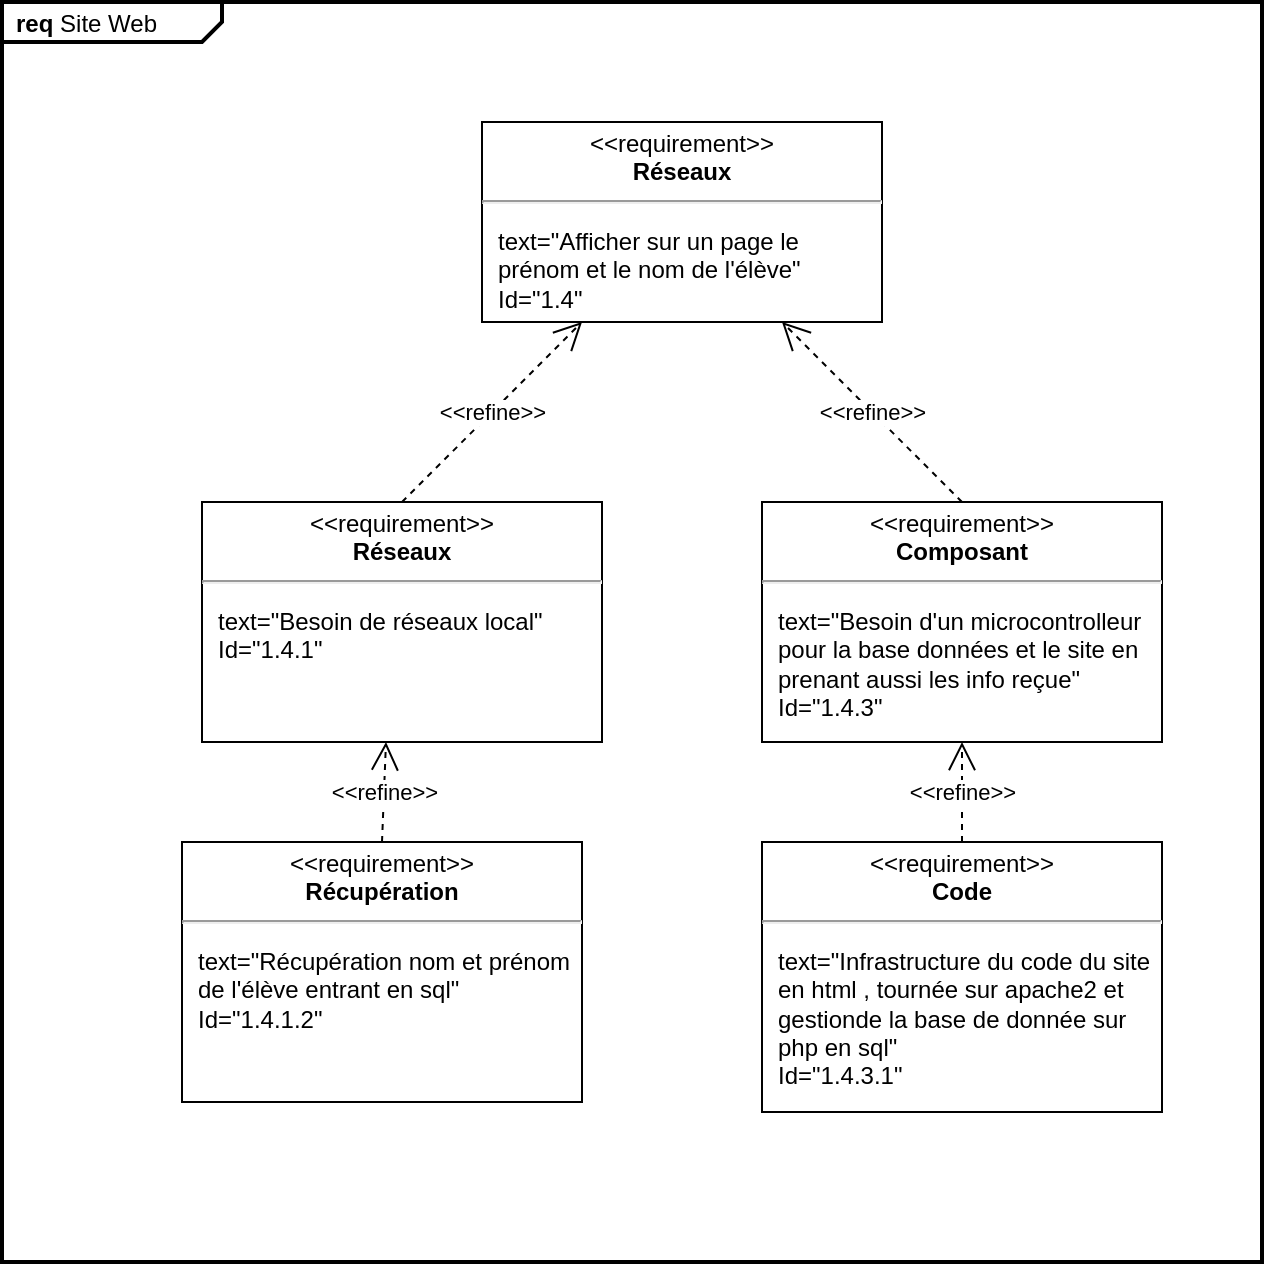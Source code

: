 <mxfile version="21.1.2" type="github">
  <diagram id="C5RBs43oDa-KdzZeNtuy" name="Page-1">
    <mxGraphModel dx="1377" dy="796" grid="1" gridSize="10" guides="1" tooltips="1" connect="1" arrows="1" fold="1" page="1" pageScale="1" pageWidth="583" pageHeight="827" math="0" shadow="0">
      <root>
        <mxCell id="WIyWlLk6GJQsqaUBKTNV-0" />
        <mxCell id="WIyWlLk6GJQsqaUBKTNV-1" parent="WIyWlLk6GJQsqaUBKTNV-0" />
        <mxCell id="BsSsryiCk5DZRYz1GBhs-5" value="&lt;p style=&quot;margin:0px;margin-top:4px;margin-left:7px;text-align:left;&quot;&gt;&lt;b&gt;req&lt;/b&gt;&amp;nbsp;Site Web&lt;/p&gt;" style="html=1;shape=mxgraph.sysml.package;overflow=fill;labelX=110;strokeWidth=2;align=center;" parent="WIyWlLk6GJQsqaUBKTNV-1" vertex="1">
          <mxGeometry x="292" y="70" width="630" height="630" as="geometry" />
        </mxCell>
        <mxCell id="GaJeN53Z4AxEjJQTAGhH-0" value="&lt;p style=&quot;margin:0px;margin-top:4px;text-align:center;&quot;&gt;&amp;lt;&amp;lt;requirement&amp;gt;&amp;gt;&lt;br&gt;&lt;b&gt;Réseaux&lt;/b&gt;&lt;/p&gt;&lt;hr&gt;&lt;p&gt;&lt;/p&gt;&lt;p style=&quot;margin:0px;margin-left:8px;text-align:left;&quot;&gt;text=&quot;Besoin de réseaux local&quot;&lt;br&gt;Id=&quot;1.4.&lt;span style=&quot;background-color: initial;&quot;&gt;1&quot;&lt;/span&gt;&lt;/p&gt;" style="shape=rect;overflow=fill;html=1;whiteSpace=wrap;align=center;" parent="WIyWlLk6GJQsqaUBKTNV-1" vertex="1">
          <mxGeometry x="392" y="320" width="200" height="120" as="geometry" />
        </mxCell>
        <mxCell id="GaJeN53Z4AxEjJQTAGhH-7" value="&lt;p style=&quot;margin:0px;margin-top:4px;text-align:center;&quot;&gt;&amp;lt;&amp;lt;requirement&amp;gt;&amp;gt;&lt;br&gt;&lt;b&gt;Réseaux&lt;/b&gt;&lt;/p&gt;&lt;hr&gt;&lt;p&gt;&lt;/p&gt;&lt;p style=&quot;margin:0px;margin-left:8px;text-align:left;&quot;&gt;text=&quot;Afficher sur un page le prénom et le nom de l&#39;élève&lt;span style=&quot;background-color: initial;&quot;&gt;&quot;&lt;/span&gt;&lt;/p&gt;&lt;p style=&quot;margin:0px;margin-left:8px;text-align:left;&quot;&gt;Id=&quot;1.4&lt;span style=&quot;background-color: initial;&quot;&gt;&quot;&lt;/span&gt;&lt;/p&gt;" style="shape=rect;overflow=fill;html=1;whiteSpace=wrap;align=center;" parent="WIyWlLk6GJQsqaUBKTNV-1" vertex="1">
          <mxGeometry x="532" y="130" width="200" height="100" as="geometry" />
        </mxCell>
        <mxCell id="GaJeN53Z4AxEjJQTAGhH-8" value="&lt;p style=&quot;margin:0px;margin-top:4px;text-align:center;&quot;&gt;&amp;lt;&amp;lt;requirement&amp;gt;&amp;gt;&lt;br&gt;&lt;b&gt;Récupération&lt;/b&gt;&lt;/p&gt;&lt;hr&gt;&lt;p&gt;&lt;/p&gt;&lt;p style=&quot;margin:0px;margin-left:8px;text-align:left;&quot;&gt;text=&quot;Récupération nom et prénom de l&#39;élève entrant en sql&quot;&lt;br&gt;Id=&quot;1.4.1.2&lt;span style=&quot;background-color: initial;&quot;&gt;&quot;&lt;/span&gt;&lt;/p&gt;" style="shape=rect;overflow=fill;html=1;whiteSpace=wrap;align=center;" parent="WIyWlLk6GJQsqaUBKTNV-1" vertex="1">
          <mxGeometry x="382" y="490" width="200" height="130" as="geometry" />
        </mxCell>
        <mxCell id="GaJeN53Z4AxEjJQTAGhH-11" value="&amp;lt;&amp;lt;refine&amp;gt;&amp;gt;" style="endArrow=open;edgeStyle=none;endSize=12;dashed=1;html=1;rounded=0;entryX=0.46;entryY=1;entryDx=0;entryDy=0;exitX=0.5;exitY=0;exitDx=0;exitDy=0;entryPerimeter=0;" parent="WIyWlLk6GJQsqaUBKTNV-1" source="GaJeN53Z4AxEjJQTAGhH-8" target="GaJeN53Z4AxEjJQTAGhH-0" edge="1">
          <mxGeometry relative="1" as="geometry">
            <mxPoint x="582" y="430" as="sourcePoint" />
            <mxPoint x="702" y="430" as="targetPoint" />
          </mxGeometry>
        </mxCell>
        <mxCell id="GaJeN53Z4AxEjJQTAGhH-13" value="&amp;lt;&amp;lt;refine&amp;gt;&amp;gt;" style="endArrow=open;edgeStyle=none;endSize=12;dashed=1;html=1;rounded=0;entryX=0.25;entryY=1;entryDx=0;entryDy=0;exitX=0.5;exitY=0;exitDx=0;exitDy=0;" parent="WIyWlLk6GJQsqaUBKTNV-1" source="GaJeN53Z4AxEjJQTAGhH-0" target="GaJeN53Z4AxEjJQTAGhH-7" edge="1">
          <mxGeometry relative="1" as="geometry">
            <mxPoint x="472" y="495" as="sourcePoint" />
            <mxPoint x="382" y="440" as="targetPoint" />
          </mxGeometry>
        </mxCell>
        <mxCell id="BsSsryiCk5DZRYz1GBhs-0" value="&lt;p style=&quot;margin:0px;margin-top:4px;text-align:center;&quot;&gt;&amp;lt;&amp;lt;requirement&amp;gt;&amp;gt;&lt;br&gt;&lt;b&gt;Code&lt;/b&gt;&lt;/p&gt;&lt;hr&gt;&lt;p&gt;&lt;/p&gt;&lt;p style=&quot;margin:0px;margin-left:8px;text-align:left;&quot;&gt;text=&quot;Infrastructure du code du site en html , tournée sur apache2 et gestionde la base de donnée sur php en sql&quot;&lt;br&gt;Id=&quot;1.4.3.1&lt;span style=&quot;background-color: initial;&quot;&gt;&quot;&lt;/span&gt;&lt;/p&gt;" style="shape=rect;overflow=fill;html=1;whiteSpace=wrap;align=center;" parent="WIyWlLk6GJQsqaUBKTNV-1" vertex="1">
          <mxGeometry x="672" y="490" width="200" height="135" as="geometry" />
        </mxCell>
        <mxCell id="BsSsryiCk5DZRYz1GBhs-3" value="&amp;lt;&amp;lt;refine&amp;gt;&amp;gt;" style="endArrow=open;edgeStyle=none;endSize=12;dashed=1;html=1;rounded=0;entryX=0.75;entryY=1;entryDx=0;entryDy=0;exitX=0.5;exitY=0;exitDx=0;exitDy=0;" parent="WIyWlLk6GJQsqaUBKTNV-1" source="rFErmSGiUq5VpY5qz9YR-0" target="GaJeN53Z4AxEjJQTAGhH-7" edge="1">
          <mxGeometry relative="1" as="geometry">
            <mxPoint x="1032" y="260" as="sourcePoint" />
            <mxPoint x="1032" y="110" as="targetPoint" />
          </mxGeometry>
        </mxCell>
        <mxCell id="rFErmSGiUq5VpY5qz9YR-0" value="&lt;p style=&quot;margin:0px;margin-top:4px;text-align:center;&quot;&gt;&amp;lt;&amp;lt;requirement&amp;gt;&amp;gt;&lt;br&gt;&lt;b&gt;Composant&lt;/b&gt;&lt;/p&gt;&lt;hr&gt;&lt;p&gt;&lt;/p&gt;&lt;p style=&quot;margin:0px;margin-left:8px;text-align:left;&quot;&gt;text=&quot;Besoin d&#39;un microcontrolleur pour la base données et le site en prenant aussi les info reçue&quot;&lt;br&gt;Id=&quot;1.4.3&lt;span style=&quot;background-color: initial;&quot;&gt;&quot;&lt;/span&gt;&lt;/p&gt;" style="shape=rect;overflow=fill;html=1;whiteSpace=wrap;align=center;" parent="WIyWlLk6GJQsqaUBKTNV-1" vertex="1">
          <mxGeometry x="672" y="320" width="200" height="120" as="geometry" />
        </mxCell>
        <mxCell id="rFErmSGiUq5VpY5qz9YR-1" value="&amp;lt;&amp;lt;refine&amp;gt;&amp;gt;" style="endArrow=open;edgeStyle=none;endSize=12;dashed=1;html=1;rounded=0;entryX=0.5;entryY=1;entryDx=0;entryDy=0;exitX=0.5;exitY=0;exitDx=0;exitDy=0;" parent="WIyWlLk6GJQsqaUBKTNV-1" source="BsSsryiCk5DZRYz1GBhs-0" target="rFErmSGiUq5VpY5qz9YR-0" edge="1">
          <mxGeometry relative="1" as="geometry">
            <mxPoint x="1092" y="475" as="sourcePoint" />
            <mxPoint x="1002" y="420" as="targetPoint" />
          </mxGeometry>
        </mxCell>
      </root>
    </mxGraphModel>
  </diagram>
</mxfile>
